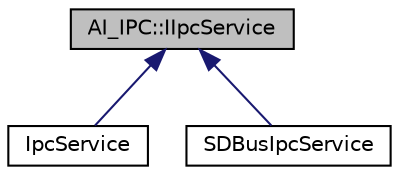 digraph "AI_IPC::IIpcService"
{
 // LATEX_PDF_SIZE
  edge [fontname="Helvetica",fontsize="10",labelfontname="Helvetica",labelfontsize="10"];
  node [fontname="Helvetica",fontsize="10",shape=record];
  Node1 [label="AI_IPC::IIpcService",height=0.2,width=0.4,color="black", fillcolor="grey75", style="filled", fontcolor="black",tooltip="IPC service that enables us to invoke remote method and emit signals as well as to handle incoming me..."];
  Node1 -> Node2 [dir="back",color="midnightblue",fontsize="10",style="solid",fontname="Helvetica"];
  Node2 [label="IpcService",height=0.2,width=0.4,color="black", fillcolor="white", style="filled",URL="$classIpcService.html",tooltip=" "];
  Node1 -> Node3 [dir="back",color="midnightblue",fontsize="10",style="solid",fontname="Helvetica"];
  Node3 [label="SDBusIpcService",height=0.2,width=0.4,color="black", fillcolor="white", style="filled",URL="$classSDBusIpcService.html",tooltip=" "];
}
